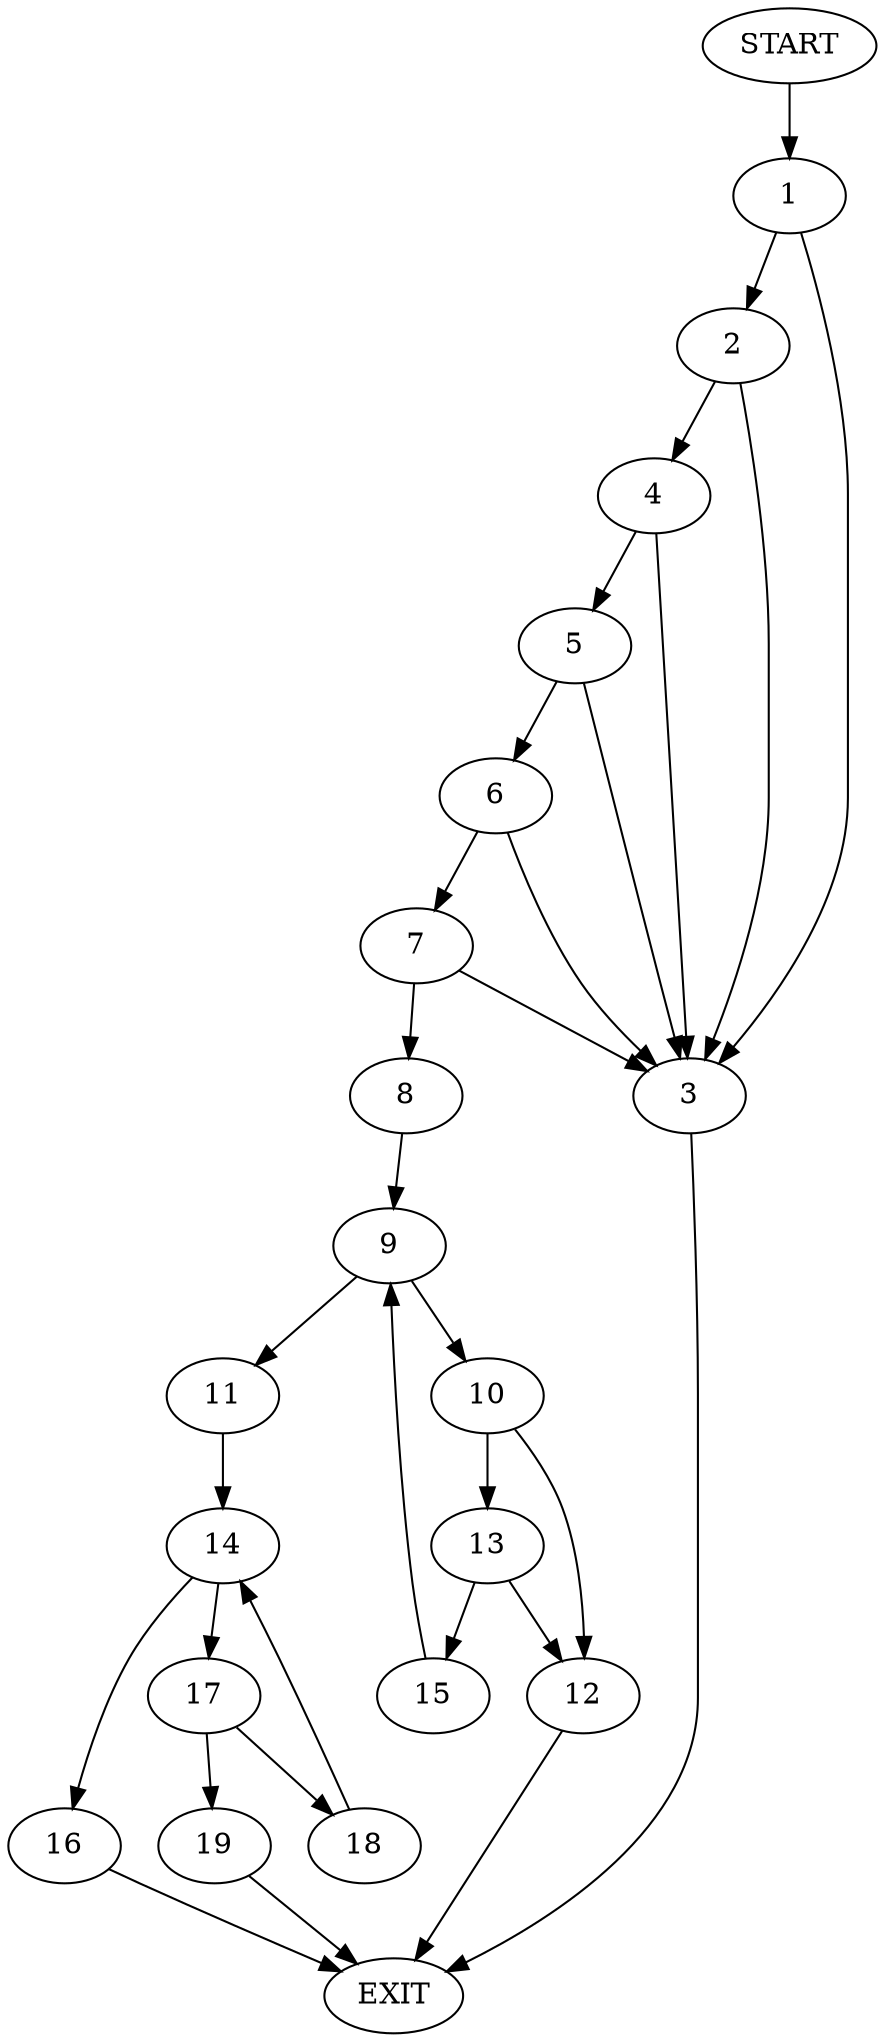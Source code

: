 digraph {
0 [label="START"]
20 [label="EXIT"]
0 -> 1
1 -> 2
1 -> 3
2 -> 3
2 -> 4
3 -> 20
4 -> 3
4 -> 5
5 -> 6
5 -> 3
6 -> 3
6 -> 7
7 -> 3
7 -> 8
8 -> 9
9 -> 10
9 -> 11
10 -> 12
10 -> 13
11 -> 14
13 -> 12
13 -> 15
12 -> 20
15 -> 9
14 -> 16
14 -> 17
16 -> 20
17 -> 18
17 -> 19
19 -> 20
18 -> 14
}
